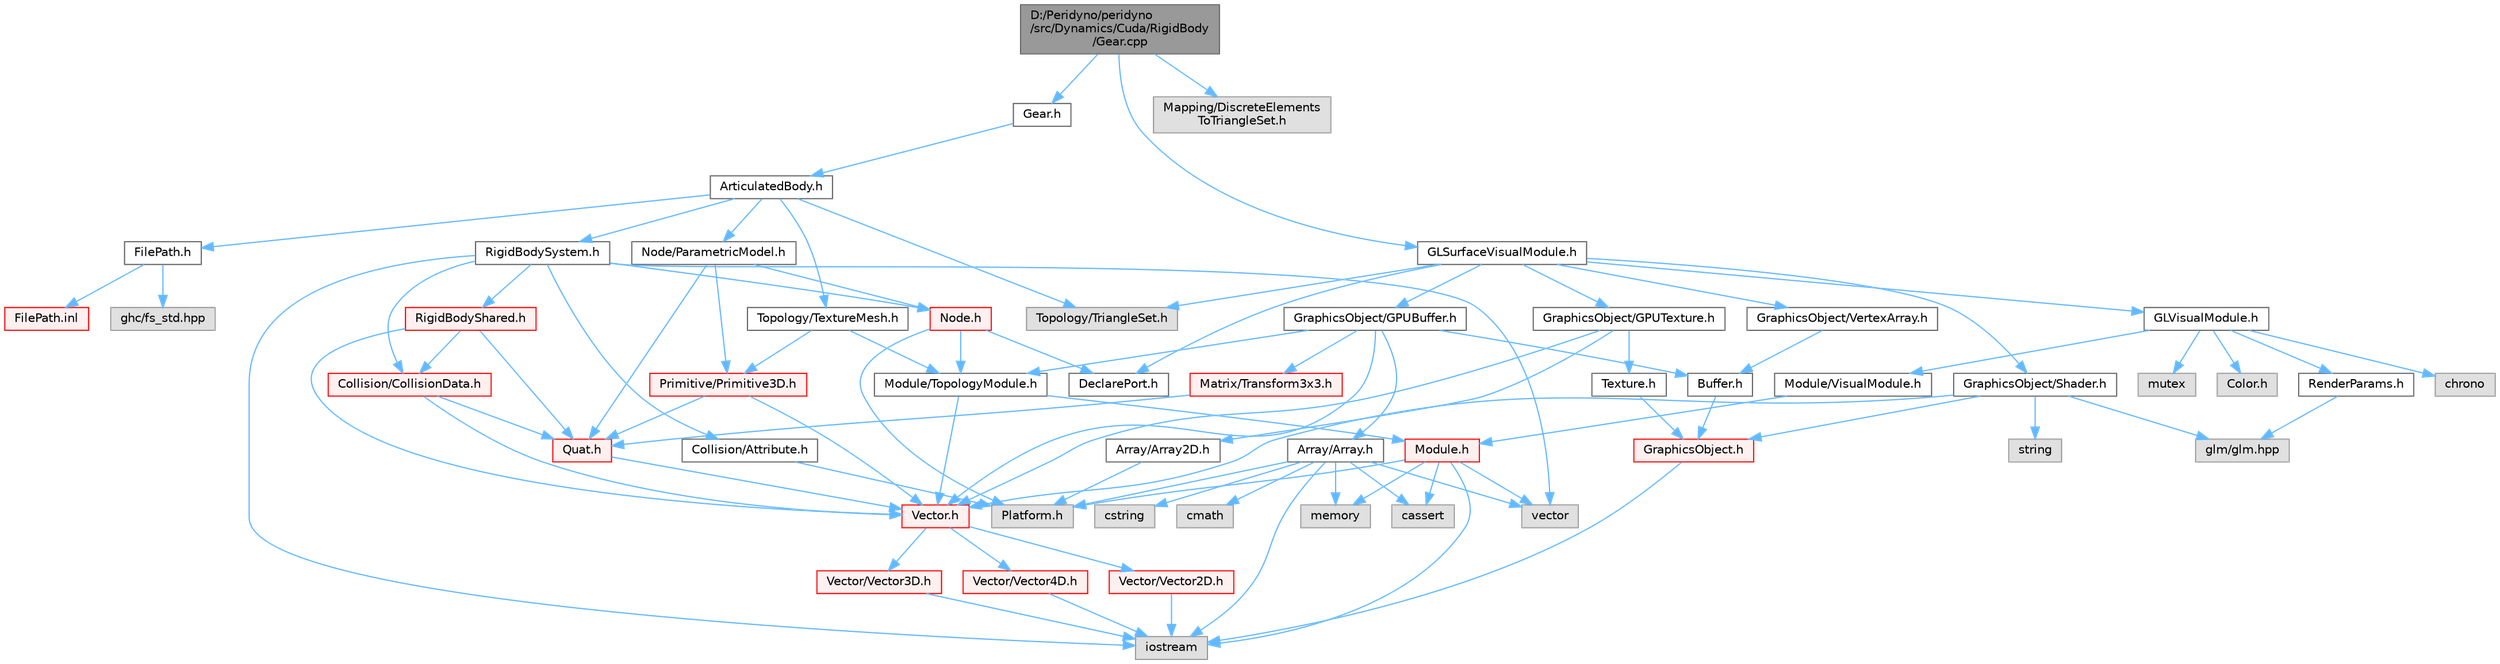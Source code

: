 digraph "D:/Peridyno/peridyno/src/Dynamics/Cuda/RigidBody/Gear.cpp"
{
 // LATEX_PDF_SIZE
  bgcolor="transparent";
  edge [fontname=Helvetica,fontsize=10,labelfontname=Helvetica,labelfontsize=10];
  node [fontname=Helvetica,fontsize=10,shape=box,height=0.2,width=0.4];
  Node1 [id="Node000001",label="D:/Peridyno/peridyno\l/src/Dynamics/Cuda/RigidBody\l/Gear.cpp",height=0.2,width=0.4,color="gray40", fillcolor="grey60", style="filled", fontcolor="black",tooltip=" "];
  Node1 -> Node2 [id="edge1_Node000001_Node000002",color="steelblue1",style="solid",tooltip=" "];
  Node2 [id="Node000002",label="Gear.h",height=0.2,width=0.4,color="grey40", fillcolor="white", style="filled",URL="$_gear_8h.html",tooltip=" "];
  Node2 -> Node3 [id="edge2_Node000002_Node000003",color="steelblue1",style="solid",tooltip=" "];
  Node3 [id="Node000003",label="ArticulatedBody.h",height=0.2,width=0.4,color="grey40", fillcolor="white", style="filled",URL="$_articulated_body_8h.html",tooltip=" "];
  Node3 -> Node4 [id="edge3_Node000003_Node000004",color="steelblue1",style="solid",tooltip=" "];
  Node4 [id="Node000004",label="RigidBodySystem.h",height=0.2,width=0.4,color="grey40", fillcolor="white", style="filled",URL="$_rigid_body_system_8h.html",tooltip=" "];
  Node4 -> Node5 [id="edge4_Node000004_Node000005",color="steelblue1",style="solid",tooltip=" "];
  Node5 [id="Node000005",label="Node.h",height=0.2,width=0.4,color="red", fillcolor="#FFF0F0", style="filled",URL="$_node_8h.html",tooltip=" "];
  Node5 -> Node9 [id="edge5_Node000005_Node000009",color="steelblue1",style="solid",tooltip=" "];
  Node9 [id="Node000009",label="Platform.h",height=0.2,width=0.4,color="grey60", fillcolor="#E0E0E0", style="filled",tooltip=" "];
  Node5 -> Node71 [id="edge6_Node000005_Node000071",color="steelblue1",style="solid",tooltip=" "];
  Node71 [id="Node000071",label="DeclarePort.h",height=0.2,width=0.4,color="grey40", fillcolor="white", style="filled",URL="$_declare_port_8h.html",tooltip=" "];
  Node5 -> Node73 [id="edge7_Node000005_Node000073",color="steelblue1",style="solid",tooltip=" "];
  Node73 [id="Node000073",label="Module/TopologyModule.h",height=0.2,width=0.4,color="grey40", fillcolor="white", style="filled",URL="$_topology_module_8h.html",tooltip=" "];
  Node73 -> Node34 [id="edge8_Node000073_Node000034",color="steelblue1",style="solid",tooltip=" "];
  Node34 [id="Node000034",label="Vector.h",height=0.2,width=0.4,color="red", fillcolor="#FFF0F0", style="filled",URL="$_vector_8h.html",tooltip=" "];
  Node34 -> Node35 [id="edge9_Node000034_Node000035",color="steelblue1",style="solid",tooltip=" "];
  Node35 [id="Node000035",label="Vector/Vector2D.h",height=0.2,width=0.4,color="red", fillcolor="#FFF0F0", style="filled",URL="$_vector2_d_8h.html",tooltip=" "];
  Node35 -> Node7 [id="edge10_Node000035_Node000007",color="steelblue1",style="solid",tooltip=" "];
  Node7 [id="Node000007",label="iostream",height=0.2,width=0.4,color="grey60", fillcolor="#E0E0E0", style="filled",tooltip=" "];
  Node34 -> Node41 [id="edge11_Node000034_Node000041",color="steelblue1",style="solid",tooltip=" "];
  Node41 [id="Node000041",label="Vector/Vector3D.h",height=0.2,width=0.4,color="red", fillcolor="#FFF0F0", style="filled",URL="$_vector3_d_8h.html",tooltip=" "];
  Node41 -> Node7 [id="edge12_Node000041_Node000007",color="steelblue1",style="solid",tooltip=" "];
  Node34 -> Node44 [id="edge13_Node000034_Node000044",color="steelblue1",style="solid",tooltip=" "];
  Node44 [id="Node000044",label="Vector/Vector4D.h",height=0.2,width=0.4,color="red", fillcolor="#FFF0F0", style="filled",URL="$_vector4_d_8h.html",tooltip=" "];
  Node44 -> Node7 [id="edge14_Node000044_Node000007",color="steelblue1",style="solid",tooltip=" "];
  Node73 -> Node74 [id="edge15_Node000073_Node000074",color="steelblue1",style="solid",tooltip=" "];
  Node74 [id="Node000074",label="Module.h",height=0.2,width=0.4,color="red", fillcolor="#FFF0F0", style="filled",URL="$_module_8h.html",tooltip=" "];
  Node74 -> Node9 [id="edge16_Node000074_Node000009",color="steelblue1",style="solid",tooltip=" "];
  Node74 -> Node25 [id="edge17_Node000074_Node000025",color="steelblue1",style="solid",tooltip=" "];
  Node25 [id="Node000025",label="memory",height=0.2,width=0.4,color="grey60", fillcolor="#E0E0E0", style="filled",tooltip=" "];
  Node74 -> Node23 [id="edge18_Node000074_Node000023",color="steelblue1",style="solid",tooltip=" "];
  Node23 [id="Node000023",label="vector",height=0.2,width=0.4,color="grey60", fillcolor="#E0E0E0", style="filled",tooltip=" "];
  Node74 -> Node22 [id="edge19_Node000074_Node000022",color="steelblue1",style="solid",tooltip=" "];
  Node22 [id="Node000022",label="cassert",height=0.2,width=0.4,color="grey60", fillcolor="#E0E0E0", style="filled",tooltip=" "];
  Node74 -> Node7 [id="edge20_Node000074_Node000007",color="steelblue1",style="solid",tooltip=" "];
  Node4 -> Node98 [id="edge21_Node000004_Node000098",color="steelblue1",style="solid",tooltip=" "];
  Node98 [id="Node000098",label="RigidBodyShared.h",height=0.2,width=0.4,color="red", fillcolor="#FFF0F0", style="filled",URL="$_rigid_body_shared_8h.html",tooltip=" "];
  Node98 -> Node34 [id="edge22_Node000098_Node000034",color="steelblue1",style="solid",tooltip=" "];
  Node98 -> Node65 [id="edge23_Node000098_Node000065",color="steelblue1",style="solid",tooltip=" "];
  Node65 [id="Node000065",label="Quat.h",height=0.2,width=0.4,color="red", fillcolor="#FFF0F0", style="filled",URL="$_quat_8h.html",tooltip="Implementation of quaternion."];
  Node65 -> Node34 [id="edge24_Node000065_Node000034",color="steelblue1",style="solid",tooltip=" "];
  Node98 -> Node99 [id="edge25_Node000098_Node000099",color="steelblue1",style="solid",tooltip=" "];
  Node99 [id="Node000099",label="Collision/CollisionData.h",height=0.2,width=0.4,color="red", fillcolor="#FFF0F0", style="filled",URL="$_collision_data_8h.html",tooltip=" "];
  Node99 -> Node34 [id="edge26_Node000099_Node000034",color="steelblue1",style="solid",tooltip=" "];
  Node99 -> Node65 [id="edge27_Node000099_Node000065",color="steelblue1",style="solid",tooltip=" "];
  Node4 -> Node101 [id="edge28_Node000004_Node000101",color="steelblue1",style="solid",tooltip=" "];
  Node101 [id="Node000101",label="Collision/Attribute.h",height=0.2,width=0.4,color="grey40", fillcolor="white", style="filled",URL="$_attribute_8h.html",tooltip=" "];
  Node101 -> Node9 [id="edge29_Node000101_Node000009",color="steelblue1",style="solid",tooltip=" "];
  Node4 -> Node99 [id="edge30_Node000004_Node000099",color="steelblue1",style="solid",tooltip=" "];
  Node4 -> Node23 [id="edge31_Node000004_Node000023",color="steelblue1",style="solid",tooltip=" "];
  Node4 -> Node7 [id="edge32_Node000004_Node000007",color="steelblue1",style="solid",tooltip=" "];
  Node3 -> Node102 [id="edge33_Node000003_Node000102",color="steelblue1",style="solid",tooltip=" "];
  Node102 [id="Node000102",label="Node/ParametricModel.h",height=0.2,width=0.4,color="grey40", fillcolor="white", style="filled",URL="$_parametric_model_8h.html",tooltip=" "];
  Node102 -> Node5 [id="edge34_Node000102_Node000005",color="steelblue1",style="solid",tooltip=" "];
  Node102 -> Node65 [id="edge35_Node000102_Node000065",color="steelblue1",style="solid",tooltip=" "];
  Node102 -> Node103 [id="edge36_Node000102_Node000103",color="steelblue1",style="solid",tooltip=" "];
  Node103 [id="Node000103",label="Primitive/Primitive3D.h",height=0.2,width=0.4,color="red", fillcolor="#FFF0F0", style="filled",URL="$_primitive3_d_8h.html",tooltip=" "];
  Node103 -> Node34 [id="edge37_Node000103_Node000034",color="steelblue1",style="solid",tooltip=" "];
  Node103 -> Node65 [id="edge38_Node000103_Node000065",color="steelblue1",style="solid",tooltip=" "];
  Node3 -> Node107 [id="edge39_Node000003_Node000107",color="steelblue1",style="solid",tooltip=" "];
  Node107 [id="Node000107",label="Topology/TriangleSet.h",height=0.2,width=0.4,color="grey60", fillcolor="#E0E0E0", style="filled",tooltip=" "];
  Node3 -> Node108 [id="edge40_Node000003_Node000108",color="steelblue1",style="solid",tooltip=" "];
  Node108 [id="Node000108",label="Topology/TextureMesh.h",height=0.2,width=0.4,color="grey40", fillcolor="white", style="filled",URL="$_texture_mesh_8h.html",tooltip=" "];
  Node108 -> Node73 [id="edge41_Node000108_Node000073",color="steelblue1",style="solid",tooltip=" "];
  Node108 -> Node103 [id="edge42_Node000108_Node000103",color="steelblue1",style="solid",tooltip=" "];
  Node3 -> Node109 [id="edge43_Node000003_Node000109",color="steelblue1",style="solid",tooltip=" "];
  Node109 [id="Node000109",label="FilePath.h",height=0.2,width=0.4,color="grey40", fillcolor="white", style="filled",URL="$_file_path_8h.html",tooltip=" "];
  Node109 -> Node110 [id="edge44_Node000109_Node000110",color="steelblue1",style="solid",tooltip=" "];
  Node110 [id="Node000110",label="ghc/fs_std.hpp",height=0.2,width=0.4,color="grey60", fillcolor="#E0E0E0", style="filled",tooltip=" "];
  Node109 -> Node111 [id="edge45_Node000109_Node000111",color="steelblue1",style="solid",tooltip=" "];
  Node111 [id="Node000111",label="FilePath.inl",height=0.2,width=0.4,color="red", fillcolor="#FFF0F0", style="filled",URL="$_file_path_8inl.html",tooltip=" "];
  Node1 -> Node112 [id="edge46_Node000001_Node000112",color="steelblue1",style="solid",tooltip=" "];
  Node112 [id="Node000112",label="Mapping/DiscreteElements\lToTriangleSet.h",height=0.2,width=0.4,color="grey60", fillcolor="#E0E0E0", style="filled",tooltip=" "];
  Node1 -> Node113 [id="edge47_Node000001_Node000113",color="steelblue1",style="solid",tooltip=" "];
  Node113 [id="Node000113",label="GLSurfaceVisualModule.h",height=0.2,width=0.4,color="grey40", fillcolor="white", style="filled",URL="$_g_l_surface_visual_module_8h.html",tooltip=" "];
  Node113 -> Node71 [id="edge48_Node000113_Node000071",color="steelblue1",style="solid",tooltip=" "];
  Node113 -> Node107 [id="edge49_Node000113_Node000107",color="steelblue1",style="solid",tooltip=" "];
  Node113 -> Node114 [id="edge50_Node000113_Node000114",color="steelblue1",style="solid",tooltip=" "];
  Node114 [id="Node000114",label="GLVisualModule.h",height=0.2,width=0.4,color="grey40", fillcolor="white", style="filled",URL="$_g_l_visual_module_8h.html",tooltip=" "];
  Node114 -> Node115 [id="edge51_Node000114_Node000115",color="steelblue1",style="solid",tooltip=" "];
  Node115 [id="Node000115",label="chrono",height=0.2,width=0.4,color="grey60", fillcolor="#E0E0E0", style="filled",tooltip=" "];
  Node114 -> Node76 [id="edge52_Node000114_Node000076",color="steelblue1",style="solid",tooltip=" "];
  Node76 [id="Node000076",label="mutex",height=0.2,width=0.4,color="grey60", fillcolor="#E0E0E0", style="filled",tooltip=" "];
  Node114 -> Node116 [id="edge53_Node000114_Node000116",color="steelblue1",style="solid",tooltip=" "];
  Node116 [id="Node000116",label="Module/VisualModule.h",height=0.2,width=0.4,color="grey40", fillcolor="white", style="filled",URL="$_visual_module_8h.html",tooltip=" "];
  Node116 -> Node74 [id="edge54_Node000116_Node000074",color="steelblue1",style="solid",tooltip=" "];
  Node114 -> Node117 [id="edge55_Node000114_Node000117",color="steelblue1",style="solid",tooltip=" "];
  Node117 [id="Node000117",label="Color.h",height=0.2,width=0.4,color="grey60", fillcolor="#E0E0E0", style="filled",tooltip=" "];
  Node114 -> Node118 [id="edge56_Node000114_Node000118",color="steelblue1",style="solid",tooltip=" "];
  Node118 [id="Node000118",label="RenderParams.h",height=0.2,width=0.4,color="grey40", fillcolor="white", style="filled",URL="$_render_params_8h.html",tooltip=" "];
  Node118 -> Node69 [id="edge57_Node000118_Node000069",color="steelblue1",style="solid",tooltip=" "];
  Node69 [id="Node000069",label="glm/glm.hpp",height=0.2,width=0.4,color="grey60", fillcolor="#E0E0E0", style="filled",tooltip=" "];
  Node113 -> Node119 [id="edge58_Node000113_Node000119",color="steelblue1",style="solid",tooltip=" "];
  Node119 [id="Node000119",label="GraphicsObject/GPUBuffer.h",height=0.2,width=0.4,color="grey40", fillcolor="white", style="filled",URL="$_g_p_u_buffer_8h.html",tooltip=" "];
  Node119 -> Node120 [id="edge59_Node000119_Node000120",color="steelblue1",style="solid",tooltip=" "];
  Node120 [id="Node000120",label="Buffer.h",height=0.2,width=0.4,color="grey40", fillcolor="white", style="filled",URL="$_buffer_8h.html",tooltip=" "];
  Node120 -> Node121 [id="edge60_Node000120_Node000121",color="steelblue1",style="solid",tooltip=" "];
  Node121 [id="Node000121",label="GraphicsObject.h",height=0.2,width=0.4,color="red", fillcolor="#FFF0F0", style="filled",URL="$_graphics_object_8h.html",tooltip=" "];
  Node121 -> Node7 [id="edge61_Node000121_Node000007",color="steelblue1",style="solid",tooltip=" "];
  Node119 -> Node21 [id="edge62_Node000119_Node000021",color="steelblue1",style="solid",tooltip=" "];
  Node21 [id="Node000021",label="Array/Array.h",height=0.2,width=0.4,color="grey40", fillcolor="white", style="filled",URL="$_array_8h.html",tooltip=" "];
  Node21 -> Node9 [id="edge63_Node000021_Node000009",color="steelblue1",style="solid",tooltip=" "];
  Node21 -> Node22 [id="edge64_Node000021_Node000022",color="steelblue1",style="solid",tooltip=" "];
  Node21 -> Node23 [id="edge65_Node000021_Node000023",color="steelblue1",style="solid",tooltip=" "];
  Node21 -> Node7 [id="edge66_Node000021_Node000007",color="steelblue1",style="solid",tooltip=" "];
  Node21 -> Node24 [id="edge67_Node000021_Node000024",color="steelblue1",style="solid",tooltip=" "];
  Node24 [id="Node000024",label="cstring",height=0.2,width=0.4,color="grey60", fillcolor="#E0E0E0", style="filled",tooltip=" "];
  Node21 -> Node25 [id="edge68_Node000021_Node000025",color="steelblue1",style="solid",tooltip=" "];
  Node21 -> Node26 [id="edge69_Node000021_Node000026",color="steelblue1",style="solid",tooltip=" "];
  Node26 [id="Node000026",label="cmath",height=0.2,width=0.4,color="grey60", fillcolor="#E0E0E0", style="filled",tooltip=" "];
  Node119 -> Node34 [id="edge70_Node000119_Node000034",color="steelblue1",style="solid",tooltip=" "];
  Node119 -> Node64 [id="edge71_Node000119_Node000064",color="steelblue1",style="solid",tooltip=" "];
  Node64 [id="Node000064",label="Matrix/Transform3x3.h",height=0.2,width=0.4,color="red", fillcolor="#FFF0F0", style="filled",URL="$_transform3x3_8h.html",tooltip=" "];
  Node64 -> Node65 [id="edge72_Node000064_Node000065",color="steelblue1",style="solid",tooltip=" "];
  Node119 -> Node73 [id="edge73_Node000119_Node000073",color="steelblue1",style="solid",tooltip=" "];
  Node113 -> Node122 [id="edge74_Node000113_Node000122",color="steelblue1",style="solid",tooltip=" "];
  Node122 [id="Node000122",label="GraphicsObject/GPUTexture.h",height=0.2,width=0.4,color="grey40", fillcolor="white", style="filled",URL="$_g_p_u_texture_8h.html",tooltip=" "];
  Node122 -> Node123 [id="edge75_Node000122_Node000123",color="steelblue1",style="solid",tooltip=" "];
  Node123 [id="Node000123",label="Texture.h",height=0.2,width=0.4,color="grey40", fillcolor="white", style="filled",URL="$_texture_8h.html",tooltip=" "];
  Node123 -> Node121 [id="edge76_Node000123_Node000121",color="steelblue1",style="solid",tooltip=" "];
  Node122 -> Node34 [id="edge77_Node000122_Node000034",color="steelblue1",style="solid",tooltip=" "];
  Node122 -> Node27 [id="edge78_Node000122_Node000027",color="steelblue1",style="solid",tooltip=" "];
  Node27 [id="Node000027",label="Array/Array2D.h",height=0.2,width=0.4,color="grey40", fillcolor="white", style="filled",URL="$_array2_d_8h.html",tooltip=" "];
  Node27 -> Node9 [id="edge79_Node000027_Node000009",color="steelblue1",style="solid",tooltip=" "];
  Node113 -> Node124 [id="edge80_Node000113_Node000124",color="steelblue1",style="solid",tooltip=" "];
  Node124 [id="Node000124",label="GraphicsObject/VertexArray.h",height=0.2,width=0.4,color="grey40", fillcolor="white", style="filled",URL="$_vertex_array_8h.html",tooltip=" "];
  Node124 -> Node120 [id="edge81_Node000124_Node000120",color="steelblue1",style="solid",tooltip=" "];
  Node113 -> Node125 [id="edge82_Node000113_Node000125",color="steelblue1",style="solid",tooltip=" "];
  Node125 [id="Node000125",label="GraphicsObject/Shader.h",height=0.2,width=0.4,color="grey40", fillcolor="white", style="filled",URL="$_shader_8h.html",tooltip=" "];
  Node125 -> Node121 [id="edge83_Node000125_Node000121",color="steelblue1",style="solid",tooltip=" "];
  Node125 -> Node12 [id="edge84_Node000125_Node000012",color="steelblue1",style="solid",tooltip=" "];
  Node12 [id="Node000012",label="string",height=0.2,width=0.4,color="grey60", fillcolor="#E0E0E0", style="filled",tooltip=" "];
  Node125 -> Node34 [id="edge85_Node000125_Node000034",color="steelblue1",style="solid",tooltip=" "];
  Node125 -> Node69 [id="edge86_Node000125_Node000069",color="steelblue1",style="solid",tooltip=" "];
}
